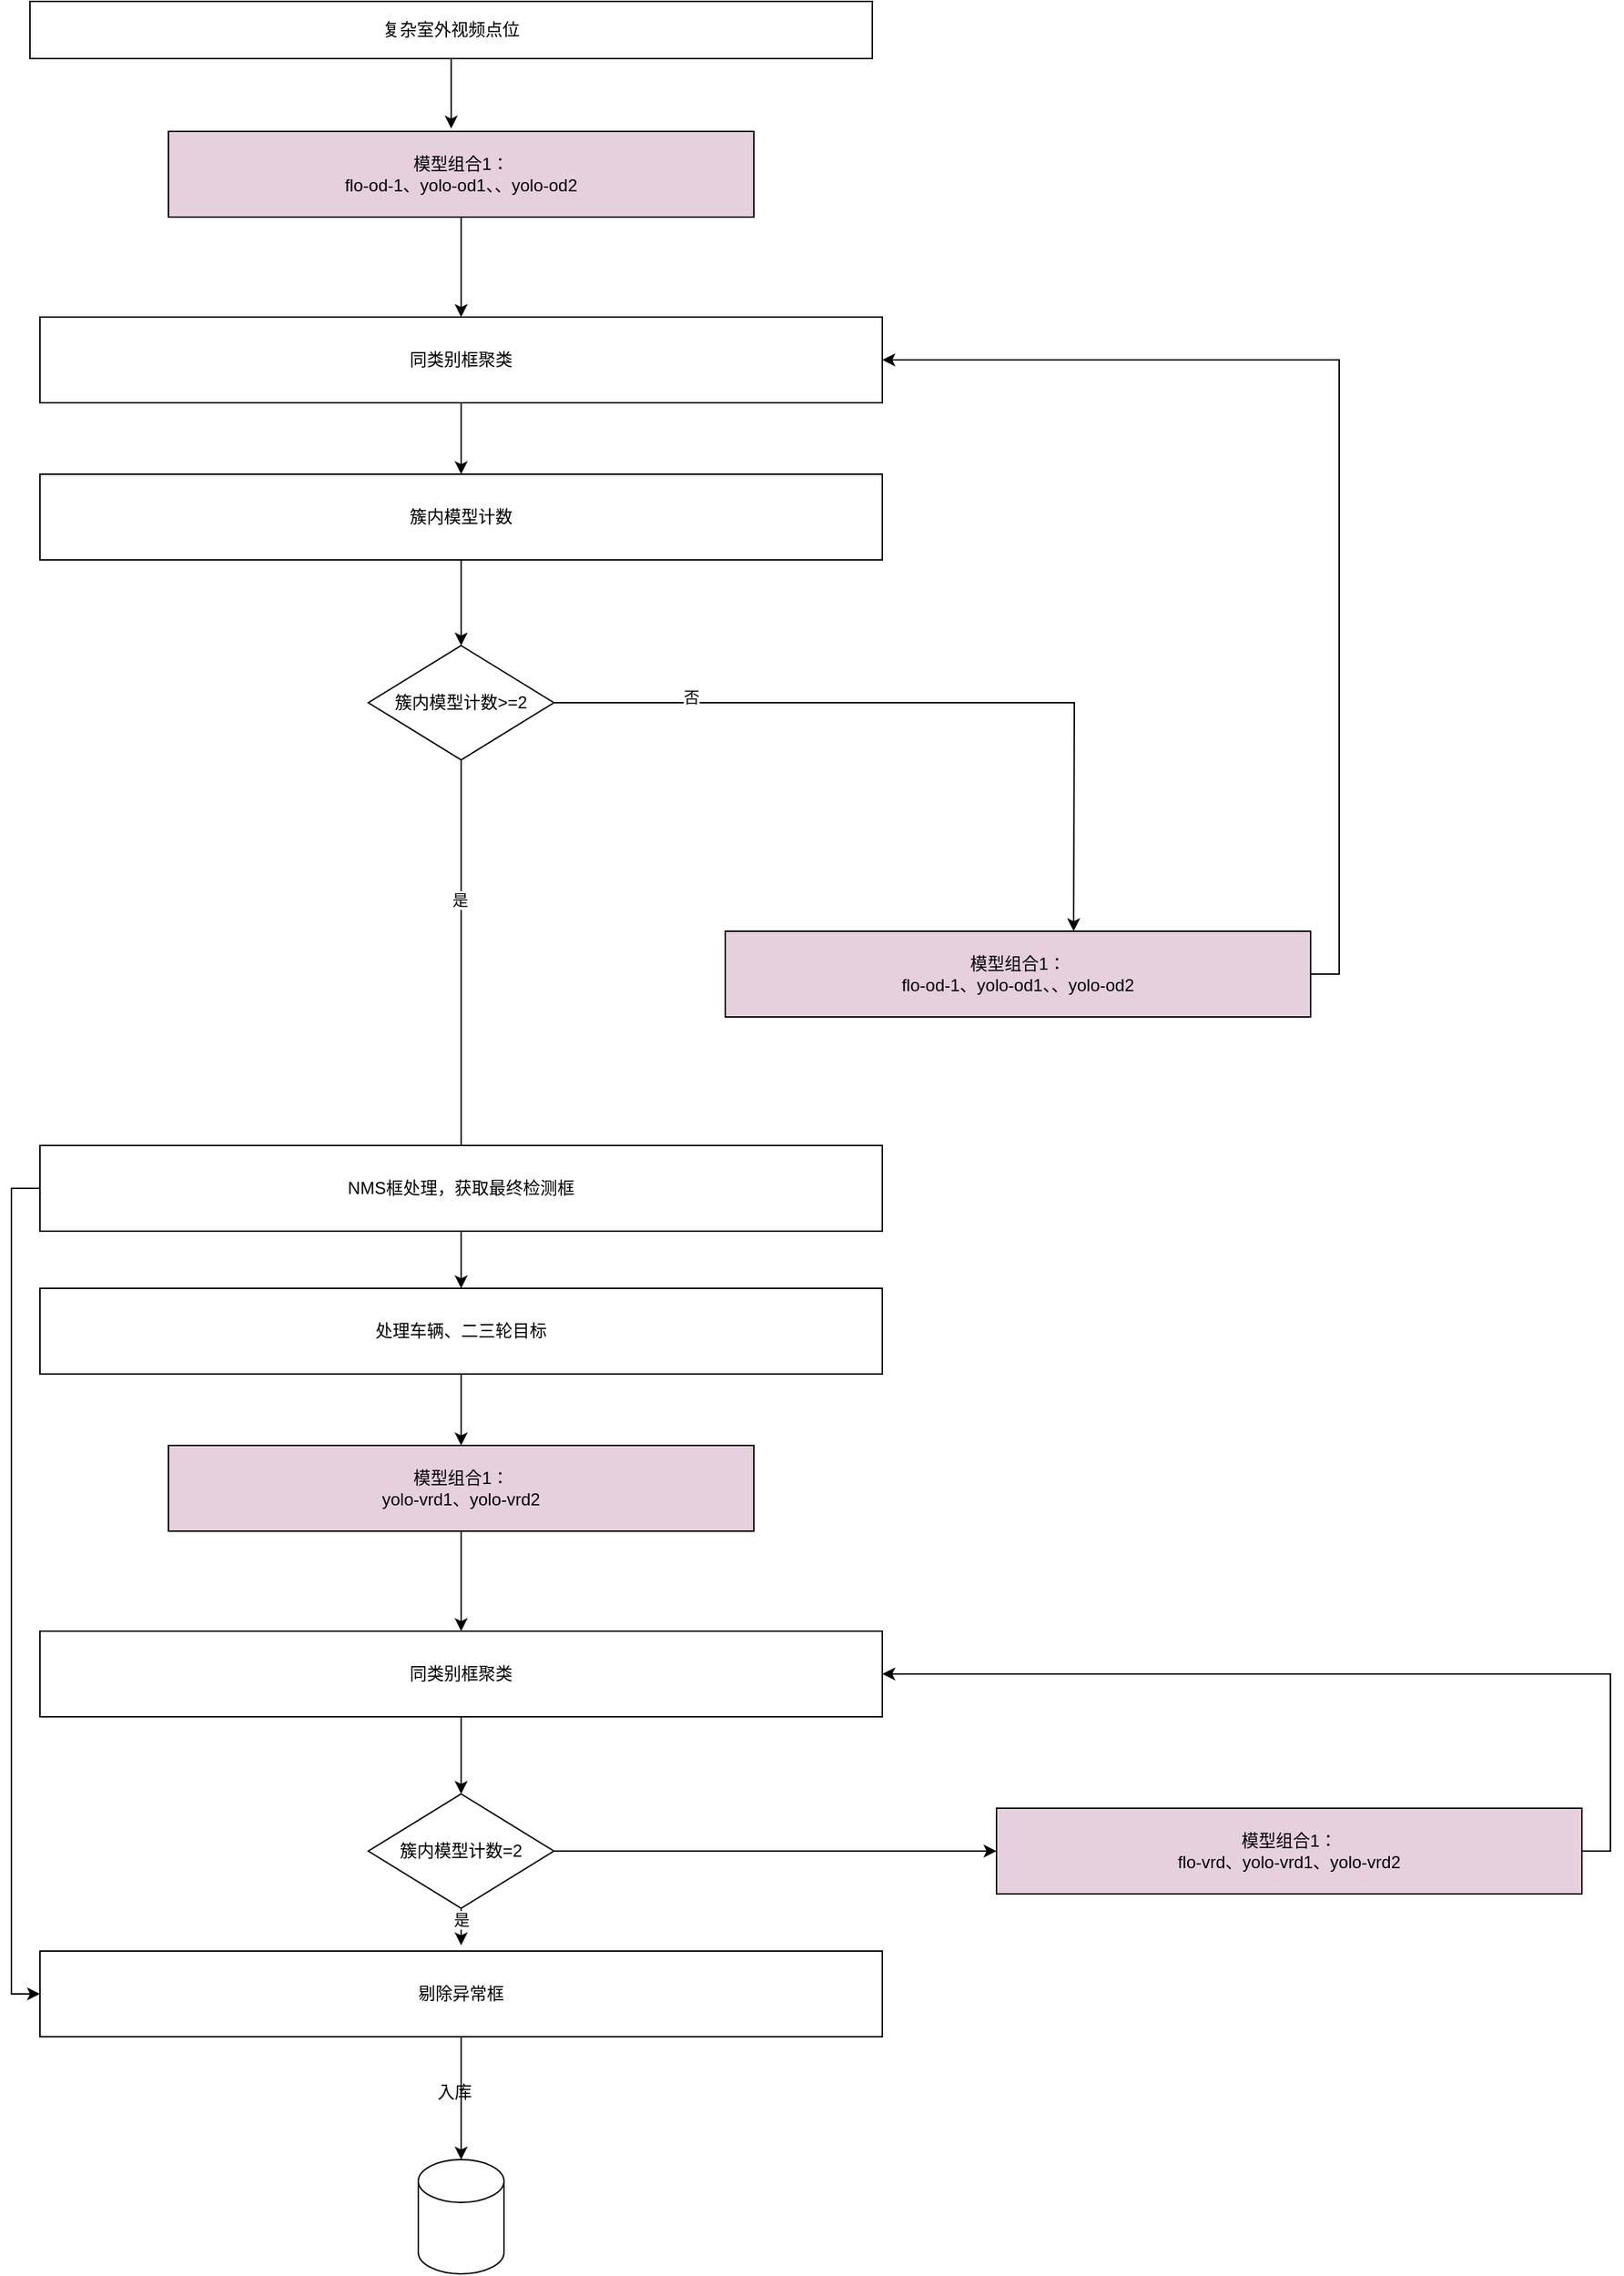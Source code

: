 <mxfile version="27.0.9">
  <diagram name="第 1 页" id="h3lcw3wB5i568DO4R0ob">
    <mxGraphModel dx="1665" dy="777" grid="1" gridSize="10" guides="1" tooltips="1" connect="1" arrows="1" fold="1" page="1" pageScale="1" pageWidth="827" pageHeight="1169" math="0" shadow="0">
      <root>
        <mxCell id="0" />
        <mxCell id="1" parent="0" />
        <mxCell id="R59pdFGWgZ07bu4qIVE9-1" value="复杂室外视频点位" style="rounded=0;whiteSpace=wrap;html=1;" vertex="1" parent="1">
          <mxGeometry x="150" y="80" width="590" height="40" as="geometry" />
        </mxCell>
        <mxCell id="R59pdFGWgZ07bu4qIVE9-2" style="edgeStyle=orthogonalEdgeStyle;rounded=0;orthogonalLoop=1;jettySize=auto;html=1;exitX=0.5;exitY=1;exitDx=0;exitDy=0;entryX=0.5;entryY=0;entryDx=0;entryDy=0;" edge="1" parent="1" source="R59pdFGWgZ07bu4qIVE9-3" target="R59pdFGWgZ07bu4qIVE9-5">
          <mxGeometry relative="1" as="geometry" />
        </mxCell>
        <mxCell id="R59pdFGWgZ07bu4qIVE9-3" value="&lt;div&gt;模型组合1：&lt;/div&gt;&lt;div&gt;flo-od-1、&lt;span style=&quot;background-color: transparent; color: light-dark(rgb(0, 0, 0), rgb(255, 255, 255));&quot;&gt;yolo-od1、&lt;/span&gt;&lt;span style=&quot;background-color: transparent; color: light-dark(rgb(0, 0, 0), rgb(255, 255, 255));&quot;&gt;、&lt;/span&gt;&lt;span style=&quot;background-color: transparent; color: light-dark(rgb(0, 0, 0), rgb(255, 255, 255));&quot;&gt;yolo-od2&lt;/span&gt;&lt;/div&gt;" style="rounded=0;whiteSpace=wrap;html=1;fillColor=#E6D0DE;" vertex="1" parent="1">
          <mxGeometry x="247" y="171" width="410" height="60" as="geometry" />
        </mxCell>
        <mxCell id="R59pdFGWgZ07bu4qIVE9-4" style="edgeStyle=orthogonalEdgeStyle;rounded=0;orthogonalLoop=1;jettySize=auto;html=1;exitX=0.5;exitY=1;exitDx=0;exitDy=0;entryX=0.5;entryY=0;entryDx=0;entryDy=0;" edge="1" parent="1" source="R59pdFGWgZ07bu4qIVE9-5" target="R59pdFGWgZ07bu4qIVE9-7">
          <mxGeometry relative="1" as="geometry" />
        </mxCell>
        <mxCell id="R59pdFGWgZ07bu4qIVE9-5" value="同类别框聚类" style="rounded=0;whiteSpace=wrap;html=1;" vertex="1" parent="1">
          <mxGeometry x="157" y="301" width="590" height="60" as="geometry" />
        </mxCell>
        <mxCell id="R59pdFGWgZ07bu4qIVE9-6" style="edgeStyle=orthogonalEdgeStyle;rounded=0;orthogonalLoop=1;jettySize=auto;html=1;exitX=0.5;exitY=1;exitDx=0;exitDy=0;entryX=0.5;entryY=0;entryDx=0;entryDy=0;" edge="1" parent="1" source="R59pdFGWgZ07bu4qIVE9-7" target="R59pdFGWgZ07bu4qIVE9-12">
          <mxGeometry relative="1" as="geometry" />
        </mxCell>
        <mxCell id="R59pdFGWgZ07bu4qIVE9-7" value="簇内模型计数" style="rounded=0;whiteSpace=wrap;html=1;" vertex="1" parent="1">
          <mxGeometry x="157" y="411" width="590" height="60" as="geometry" />
        </mxCell>
        <mxCell id="R59pdFGWgZ07bu4qIVE9-8" style="edgeStyle=orthogonalEdgeStyle;rounded=0;orthogonalLoop=1;jettySize=auto;html=1;exitX=0.5;exitY=1;exitDx=0;exitDy=0;" edge="1" parent="1" source="R59pdFGWgZ07bu4qIVE9-12">
          <mxGeometry relative="1" as="geometry">
            <mxPoint x="452" y="911" as="targetPoint" />
          </mxGeometry>
        </mxCell>
        <mxCell id="R59pdFGWgZ07bu4qIVE9-9" value="是" style="edgeLabel;html=1;align=center;verticalAlign=middle;resizable=0;points=[];" vertex="1" connectable="0" parent="R59pdFGWgZ07bu4qIVE9-8">
          <mxGeometry x="-0.348" y="-1" relative="1" as="geometry">
            <mxPoint as="offset" />
          </mxGeometry>
        </mxCell>
        <mxCell id="R59pdFGWgZ07bu4qIVE9-10" style="edgeStyle=orthogonalEdgeStyle;rounded=0;orthogonalLoop=1;jettySize=auto;html=1;exitX=1;exitY=0.5;exitDx=0;exitDy=0;" edge="1" parent="1" source="R59pdFGWgZ07bu4qIVE9-12">
          <mxGeometry relative="1" as="geometry">
            <mxPoint x="881" y="731" as="targetPoint" />
            <mxPoint x="681" y="581" as="sourcePoint" />
          </mxGeometry>
        </mxCell>
        <mxCell id="R59pdFGWgZ07bu4qIVE9-11" value="否" style="edgeLabel;html=1;align=center;verticalAlign=middle;resizable=0;points=[];" vertex="1" connectable="0" parent="R59pdFGWgZ07bu4qIVE9-10">
          <mxGeometry x="-0.635" y="4" relative="1" as="geometry">
            <mxPoint as="offset" />
          </mxGeometry>
        </mxCell>
        <mxCell id="R59pdFGWgZ07bu4qIVE9-12" value="簇内模型计数&amp;gt;=2" style="rhombus;whiteSpace=wrap;html=1;" vertex="1" parent="1">
          <mxGeometry x="387" y="531" width="130" height="80" as="geometry" />
        </mxCell>
        <mxCell id="R59pdFGWgZ07bu4qIVE9-13" style="edgeStyle=orthogonalEdgeStyle;rounded=0;orthogonalLoop=1;jettySize=auto;html=1;exitX=1;exitY=0.5;exitDx=0;exitDy=0;entryX=1;entryY=0.5;entryDx=0;entryDy=0;" edge="1" parent="1" source="R59pdFGWgZ07bu4qIVE9-14" target="R59pdFGWgZ07bu4qIVE9-5">
          <mxGeometry relative="1" as="geometry" />
        </mxCell>
        <mxCell id="R59pdFGWgZ07bu4qIVE9-14" value="&lt;div&gt;模型组合1：&lt;/div&gt;&lt;div&gt;flo-od-1、&lt;span style=&quot;background-color: transparent; color: light-dark(rgb(0, 0, 0), rgb(255, 255, 255));&quot;&gt;yolo-od1、&lt;/span&gt;&lt;span style=&quot;background-color: transparent; color: light-dark(rgb(0, 0, 0), rgb(255, 255, 255));&quot;&gt;、&lt;/span&gt;&lt;span style=&quot;background-color: transparent; color: light-dark(rgb(0, 0, 0), rgb(255, 255, 255));&quot;&gt;yolo-od2&lt;/span&gt;&lt;/div&gt;" style="rounded=0;whiteSpace=wrap;html=1;fillColor=#E6D0DE;" vertex="1" parent="1">
          <mxGeometry x="637" y="731" width="410" height="60" as="geometry" />
        </mxCell>
        <mxCell id="R59pdFGWgZ07bu4qIVE9-15" style="edgeStyle=orthogonalEdgeStyle;rounded=0;orthogonalLoop=1;jettySize=auto;html=1;exitX=0.5;exitY=1;exitDx=0;exitDy=0;entryX=0.5;entryY=0;entryDx=0;entryDy=0;" edge="1" parent="1" source="R59pdFGWgZ07bu4qIVE9-17" target="R59pdFGWgZ07bu4qIVE9-19">
          <mxGeometry relative="1" as="geometry" />
        </mxCell>
        <mxCell id="R59pdFGWgZ07bu4qIVE9-16" style="edgeStyle=orthogonalEdgeStyle;rounded=0;orthogonalLoop=1;jettySize=auto;html=1;exitX=0;exitY=0.5;exitDx=0;exitDy=0;entryX=0;entryY=0.5;entryDx=0;entryDy=0;" edge="1" parent="1" source="R59pdFGWgZ07bu4qIVE9-17" target="R59pdFGWgZ07bu4qIVE9-29">
          <mxGeometry relative="1" as="geometry" />
        </mxCell>
        <mxCell id="R59pdFGWgZ07bu4qIVE9-17" value="NMS框处理，获取最终检测框" style="rounded=0;whiteSpace=wrap;html=1;" vertex="1" parent="1">
          <mxGeometry x="157" y="881" width="590" height="60" as="geometry" />
        </mxCell>
        <mxCell id="R59pdFGWgZ07bu4qIVE9-18" style="edgeStyle=orthogonalEdgeStyle;rounded=0;orthogonalLoop=1;jettySize=auto;html=1;exitX=0.5;exitY=1;exitDx=0;exitDy=0;entryX=0.5;entryY=0;entryDx=0;entryDy=0;" edge="1" parent="1" source="R59pdFGWgZ07bu4qIVE9-19" target="R59pdFGWgZ07bu4qIVE9-22">
          <mxGeometry relative="1" as="geometry" />
        </mxCell>
        <mxCell id="R59pdFGWgZ07bu4qIVE9-19" value="处理车辆、二三轮目标" style="rounded=0;whiteSpace=wrap;html=1;" vertex="1" parent="1">
          <mxGeometry x="157" y="981" width="590" height="60" as="geometry" />
        </mxCell>
        <mxCell id="R59pdFGWgZ07bu4qIVE9-20" style="edgeStyle=orthogonalEdgeStyle;rounded=0;orthogonalLoop=1;jettySize=auto;html=1;entryX=0.483;entryY=-0.033;entryDx=0;entryDy=0;entryPerimeter=0;" edge="1" parent="1" source="R59pdFGWgZ07bu4qIVE9-1" target="R59pdFGWgZ07bu4qIVE9-3">
          <mxGeometry relative="1" as="geometry" />
        </mxCell>
        <mxCell id="R59pdFGWgZ07bu4qIVE9-21" style="edgeStyle=orthogonalEdgeStyle;rounded=0;orthogonalLoop=1;jettySize=auto;html=1;exitX=0.5;exitY=1;exitDx=0;exitDy=0;" edge="1" parent="1" source="R59pdFGWgZ07bu4qIVE9-22" target="R59pdFGWgZ07bu4qIVE9-24">
          <mxGeometry relative="1" as="geometry" />
        </mxCell>
        <mxCell id="R59pdFGWgZ07bu4qIVE9-22" value="&lt;div&gt;模型组合1：&lt;/div&gt;&lt;div&gt;&lt;span style=&quot;background-color: transparent; color: light-dark(rgb(0, 0, 0), rgb(255, 255, 255));&quot;&gt;yolo-vrd1&lt;/span&gt;&lt;span style=&quot;background-color: transparent; color: light-dark(rgb(0, 0, 0), rgb(255, 255, 255));&quot;&gt;、&lt;/span&gt;&lt;span style=&quot;background-color: transparent; color: light-dark(rgb(0, 0, 0), rgb(255, 255, 255));&quot;&gt;yolo-vrd2&lt;/span&gt;&lt;/div&gt;" style="rounded=0;whiteSpace=wrap;html=1;fillColor=#E6D0DE;" vertex="1" parent="1">
          <mxGeometry x="247" y="1091" width="410" height="60" as="geometry" />
        </mxCell>
        <mxCell id="R59pdFGWgZ07bu4qIVE9-23" style="edgeStyle=orthogonalEdgeStyle;rounded=0;orthogonalLoop=1;jettySize=auto;html=1;exitX=0.5;exitY=1;exitDx=0;exitDy=0;entryX=0.5;entryY=0;entryDx=0;entryDy=0;" edge="1" parent="1" source="R59pdFGWgZ07bu4qIVE9-24" target="R59pdFGWgZ07bu4qIVE9-28">
          <mxGeometry relative="1" as="geometry" />
        </mxCell>
        <mxCell id="R59pdFGWgZ07bu4qIVE9-24" value="同类别框聚类" style="rounded=0;whiteSpace=wrap;html=1;" vertex="1" parent="1">
          <mxGeometry x="157" y="1221" width="590" height="60" as="geometry" />
        </mxCell>
        <mxCell id="R59pdFGWgZ07bu4qIVE9-25" style="edgeStyle=orthogonalEdgeStyle;rounded=0;orthogonalLoop=1;jettySize=auto;html=1;exitX=0.5;exitY=1;exitDx=0;exitDy=0;" edge="1" parent="1" source="R59pdFGWgZ07bu4qIVE9-28">
          <mxGeometry relative="1" as="geometry">
            <mxPoint x="452" y="1441" as="targetPoint" />
          </mxGeometry>
        </mxCell>
        <mxCell id="R59pdFGWgZ07bu4qIVE9-26" value="是" style="edgeLabel;html=1;align=center;verticalAlign=middle;resizable=0;points=[];" vertex="1" connectable="0" parent="R59pdFGWgZ07bu4qIVE9-25">
          <mxGeometry x="-0.385" relative="1" as="geometry">
            <mxPoint as="offset" />
          </mxGeometry>
        </mxCell>
        <mxCell id="R59pdFGWgZ07bu4qIVE9-27" style="edgeStyle=orthogonalEdgeStyle;rounded=0;orthogonalLoop=1;jettySize=auto;html=1;" edge="1" parent="1" source="R59pdFGWgZ07bu4qIVE9-28">
          <mxGeometry relative="1" as="geometry">
            <mxPoint x="827" y="1375" as="targetPoint" />
          </mxGeometry>
        </mxCell>
        <mxCell id="R59pdFGWgZ07bu4qIVE9-28" value="簇内模型计数=2" style="rhombus;whiteSpace=wrap;html=1;" vertex="1" parent="1">
          <mxGeometry x="387" y="1335" width="130" height="80" as="geometry" />
        </mxCell>
        <mxCell id="R59pdFGWgZ07bu4qIVE9-29" value="剔除异常框" style="rounded=0;whiteSpace=wrap;html=1;" vertex="1" parent="1">
          <mxGeometry x="157" y="1445" width="590" height="60" as="geometry" />
        </mxCell>
        <mxCell id="R59pdFGWgZ07bu4qIVE9-30" value="" style="shape=cylinder3;whiteSpace=wrap;html=1;boundedLbl=1;backgroundOutline=1;size=15;" vertex="1" parent="1">
          <mxGeometry x="422" y="1591" width="60" height="80" as="geometry" />
        </mxCell>
        <mxCell id="R59pdFGWgZ07bu4qIVE9-31" style="edgeStyle=orthogonalEdgeStyle;rounded=0;orthogonalLoop=1;jettySize=auto;html=1;exitX=0.5;exitY=1;exitDx=0;exitDy=0;entryX=0.5;entryY=0;entryDx=0;entryDy=0;entryPerimeter=0;" edge="1" parent="1" source="R59pdFGWgZ07bu4qIVE9-29" target="R59pdFGWgZ07bu4qIVE9-30">
          <mxGeometry relative="1" as="geometry" />
        </mxCell>
        <mxCell id="R59pdFGWgZ07bu4qIVE9-32" value="入库" style="text;html=1;align=center;verticalAlign=middle;resizable=0;points=[];autosize=1;strokeColor=none;fillColor=none;" vertex="1" parent="1">
          <mxGeometry x="422" y="1529" width="50" height="30" as="geometry" />
        </mxCell>
        <mxCell id="R59pdFGWgZ07bu4qIVE9-33" style="edgeStyle=orthogonalEdgeStyle;rounded=0;orthogonalLoop=1;jettySize=auto;html=1;exitX=1;exitY=0.5;exitDx=0;exitDy=0;entryX=1;entryY=0.5;entryDx=0;entryDy=0;" edge="1" parent="1" source="R59pdFGWgZ07bu4qIVE9-34" target="R59pdFGWgZ07bu4qIVE9-24">
          <mxGeometry relative="1" as="geometry" />
        </mxCell>
        <mxCell id="R59pdFGWgZ07bu4qIVE9-34" value="&lt;div&gt;模型组合1：&lt;/div&gt;&lt;div&gt;&lt;span style=&quot;background-color: transparent; color: light-dark(rgb(0, 0, 0), rgb(255, 255, 255));&quot;&gt;flo-vrd、yolo-vrd1、&lt;/span&gt;&lt;span style=&quot;background-color: transparent; color: light-dark(rgb(0, 0, 0), rgb(255, 255, 255));&quot;&gt;yolo-vrd2&lt;/span&gt;&lt;/div&gt;" style="rounded=0;whiteSpace=wrap;html=1;fillColor=#E6D0DE;" vertex="1" parent="1">
          <mxGeometry x="827" y="1345" width="410" height="60" as="geometry" />
        </mxCell>
      </root>
    </mxGraphModel>
  </diagram>
</mxfile>
